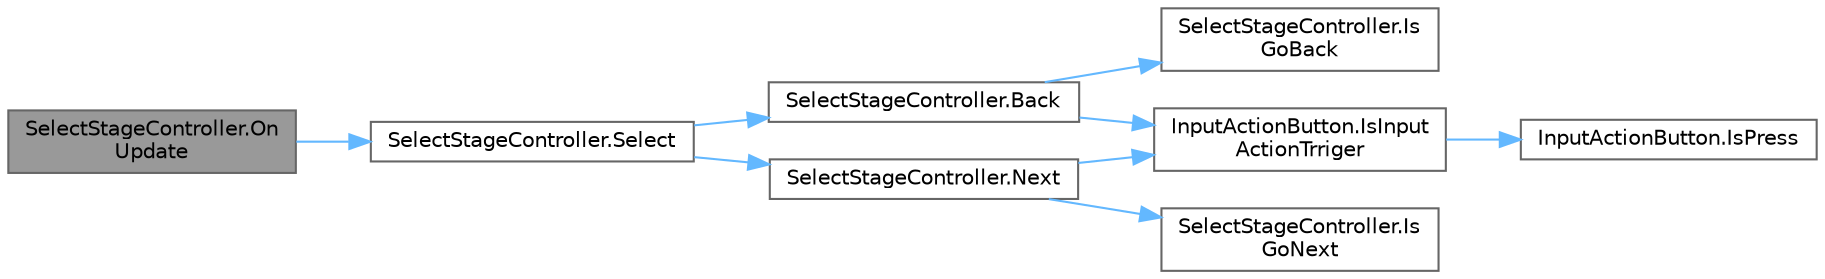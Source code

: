 digraph "SelectStageController.OnUpdate"
{
 // LATEX_PDF_SIZE
  bgcolor="transparent";
  edge [fontname=Helvetica,fontsize=10,labelfontname=Helvetica,labelfontsize=10];
  node [fontname=Helvetica,fontsize=10,shape=box,height=0.2,width=0.4];
  rankdir="LR";
  Node1 [id="Node000001",label="SelectStageController.On\lUpdate",height=0.2,width=0.4,color="gray40", fillcolor="grey60", style="filled", fontcolor="black",tooltip=" "];
  Node1 -> Node2 [id="edge1_Node000001_Node000002",color="steelblue1",style="solid",tooltip=" "];
  Node2 [id="Node000002",label="SelectStageController.Select",height=0.2,width=0.4,color="grey40", fillcolor="white", style="filled",URL="$class_select_stage_controller.html#a21357a787ee44f06a76e1760fc119612",tooltip=" "];
  Node2 -> Node3 [id="edge2_Node000002_Node000003",color="steelblue1",style="solid",tooltip=" "];
  Node3 [id="Node000003",label="SelectStageController.Back",height=0.2,width=0.4,color="grey40", fillcolor="white", style="filled",URL="$class_select_stage_controller.html#aa8d39826d866dbc485f978aaf2c93ba6",tooltip=" "];
  Node3 -> Node4 [id="edge3_Node000003_Node000004",color="steelblue1",style="solid",tooltip=" "];
  Node4 [id="Node000004",label="SelectStageController.Is\lGoBack",height=0.2,width=0.4,color="grey40", fillcolor="white", style="filled",URL="$class_select_stage_controller.html#a4f56ee4fc63fa8d1c5fb6e1046f0abc5",tooltip=" "];
  Node3 -> Node5 [id="edge4_Node000003_Node000005",color="steelblue1",style="solid",tooltip=" "];
  Node5 [id="Node000005",label="InputActionButton.IsInput\lActionTrriger",height=0.2,width=0.4,color="grey40", fillcolor="white", style="filled",URL="$class_input_action_button.html#a847c561b8a3deeea260be80e698bd342",tooltip="ボタンを選択したかどうか"];
  Node5 -> Node6 [id="edge5_Node000005_Node000006",color="steelblue1",style="solid",tooltip=" "];
  Node6 [id="Node000006",label="InputActionButton.IsPress",height=0.2,width=0.4,color="grey40", fillcolor="white", style="filled",URL="$class_input_action_button.html#ab1c29386a568174cbcb4eaf2d498bb9c",tooltip=" "];
  Node2 -> Node7 [id="edge6_Node000002_Node000007",color="steelblue1",style="solid",tooltip=" "];
  Node7 [id="Node000007",label="SelectStageController.Next",height=0.2,width=0.4,color="grey40", fillcolor="white", style="filled",URL="$class_select_stage_controller.html#a49b32181213712d16724f45dd80587e4",tooltip=" "];
  Node7 -> Node8 [id="edge7_Node000007_Node000008",color="steelblue1",style="solid",tooltip=" "];
  Node8 [id="Node000008",label="SelectStageController.Is\lGoNext",height=0.2,width=0.4,color="grey40", fillcolor="white", style="filled",URL="$class_select_stage_controller.html#a5c0921353656813d212026722fd57d97",tooltip=" "];
  Node7 -> Node5 [id="edge8_Node000007_Node000005",color="steelblue1",style="solid",tooltip=" "];
}
